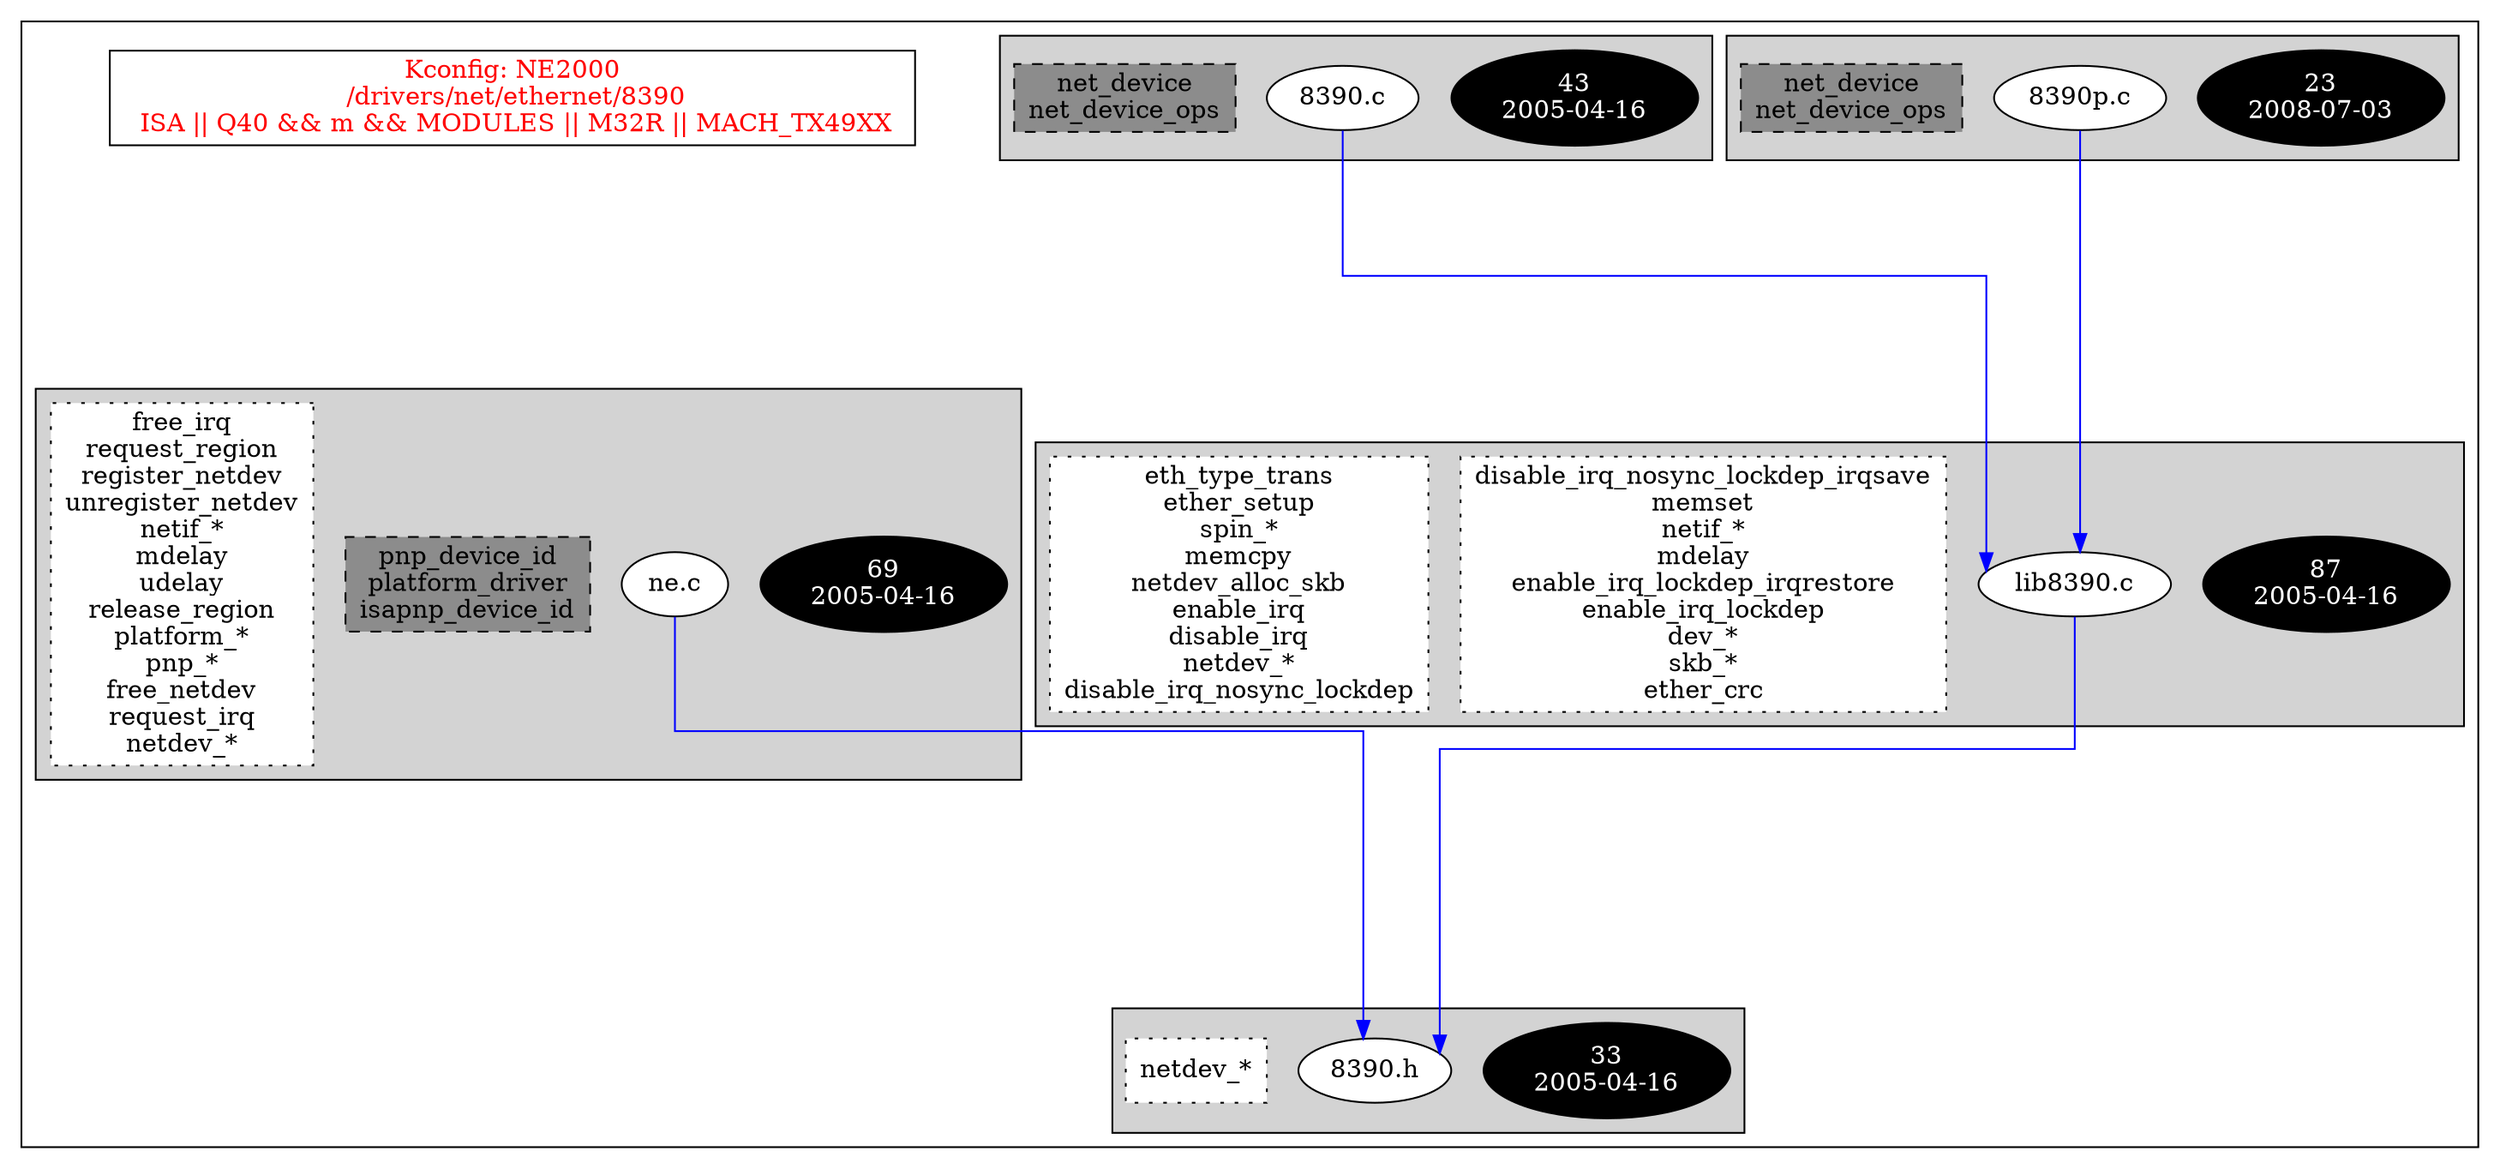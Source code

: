 digraph Driver {
	ranksep=2;
	splines=ortho;
	//Symbol: NE2000
	subgraph "cluster_NE2000"{
		subgraph "cluster_8390p.c" {
			style=filled
			"commit_8390p.c" [style=filled, fillcolor=black, fontcolor=white, label="23\n2008-07-03"];
			"8390p.c" [style=filled, fillcolor=white, fontcolor=black, label="8390p.c\n"];
			"structs-8390p.c" [style="filled,dashed" shape=box, fillcolor=grey55, fontcolor=black, label="net_device\nnet_device_ops\n"];
		}
		subgraph "cluster_lib8390.c" {
			style=filled
			"commit_lib8390.c" [style=filled, fillcolor=black, fontcolor=white, label="87\n2005-04-16"];
			"lib8390.c" [style=filled, fillcolor=white, fontcolor=black, label="lib8390.c\n"];
			"funccall2-lib8390.c" [style="filled,dotted" shape=box, fillcolor=white, fontcolor=black, label="disable_irq_nosync_lockdep_irqsave\nmemset\nnetif_*\nmdelay\nenable_irq_lockdep_irqrestore\nenable_irq_lockdep\ndev_*\nskb_*\nether_crc\n"];
			"funccall1-lib8390.c" [style="filled,dotted" shape=box, fillcolor=white, fontcolor=black, label="eth_type_trans\nether_setup\nspin_*\nmemcpy\nnetdev_alloc_skb\nenable_irq\ndisable_irq\nnetdev_*\ndisable_irq_nosync_lockdep\n"];
		}
		subgraph "cluster_8390.h" {
			style=filled
			"commit_8390.h" [style=filled, fillcolor=black, fontcolor=white, label="33\n2005-04-16"];
			"8390.h" [style=filled, fillcolor=white, fontcolor=black, label="8390.h\n"];
			"funccall0-8390.h" [style="filled,dotted" shape=box, fillcolor=white, fontcolor=black, label="netdev_*\n"];
		}
		subgraph "cluster_8390.c" {
			style=filled
			"commit_8390.c" [style=filled, fillcolor=black, fontcolor=white, label="43\n2005-04-16"];
			"8390.c" [style=filled, fillcolor=white, fontcolor=black, label="8390.c\n"];
			"structs-8390.c" [style="filled,dashed" shape=box, fillcolor=grey55, fontcolor=black, label="net_device\nnet_device_ops\n"];
		}
		subgraph "cluster_ne.c" {
			style=filled
			"commit_ne.c" [style=filled, fillcolor=black, fontcolor=white, label="69\n2005-04-16"];
			"ne.c" [style=filled, fillcolor=white, fontcolor=black, label="ne.c\n"];
			"structs-ne.c" [style="filled,dashed" shape=box, fillcolor=grey55, fontcolor=black, label="pnp_device_id\nplatform_driver\nisapnp_device_id\n"];
			"funccall0-ne.c" [style="filled,dotted" shape=box, fillcolor=white, fontcolor=black, label="free_irq\nrequest_region\nregister_netdev\nunregister_netdev\nnetif_*\nmdelay\nudelay\nrelease_region\nplatform_*\npnp_*\nfree_netdev\nrequest_irq\nnetdev_*\n"];
		}
		"K:NE2000" [label="Kconfig: NE2000\n /drivers/net/ethernet/8390\n  ISA || Q40 && m && MODULES || M32R || MACH_TX49XX ", shape=box, fontcolor=red];
	}
"8390p.c" -> "lib8390.c"[color=blue];
"lib8390.c" -> "8390.h"[color=blue];
"8390.c" -> "lib8390.c"[color=blue];
"ne.c" -> "8390.h"[color=blue];
}
